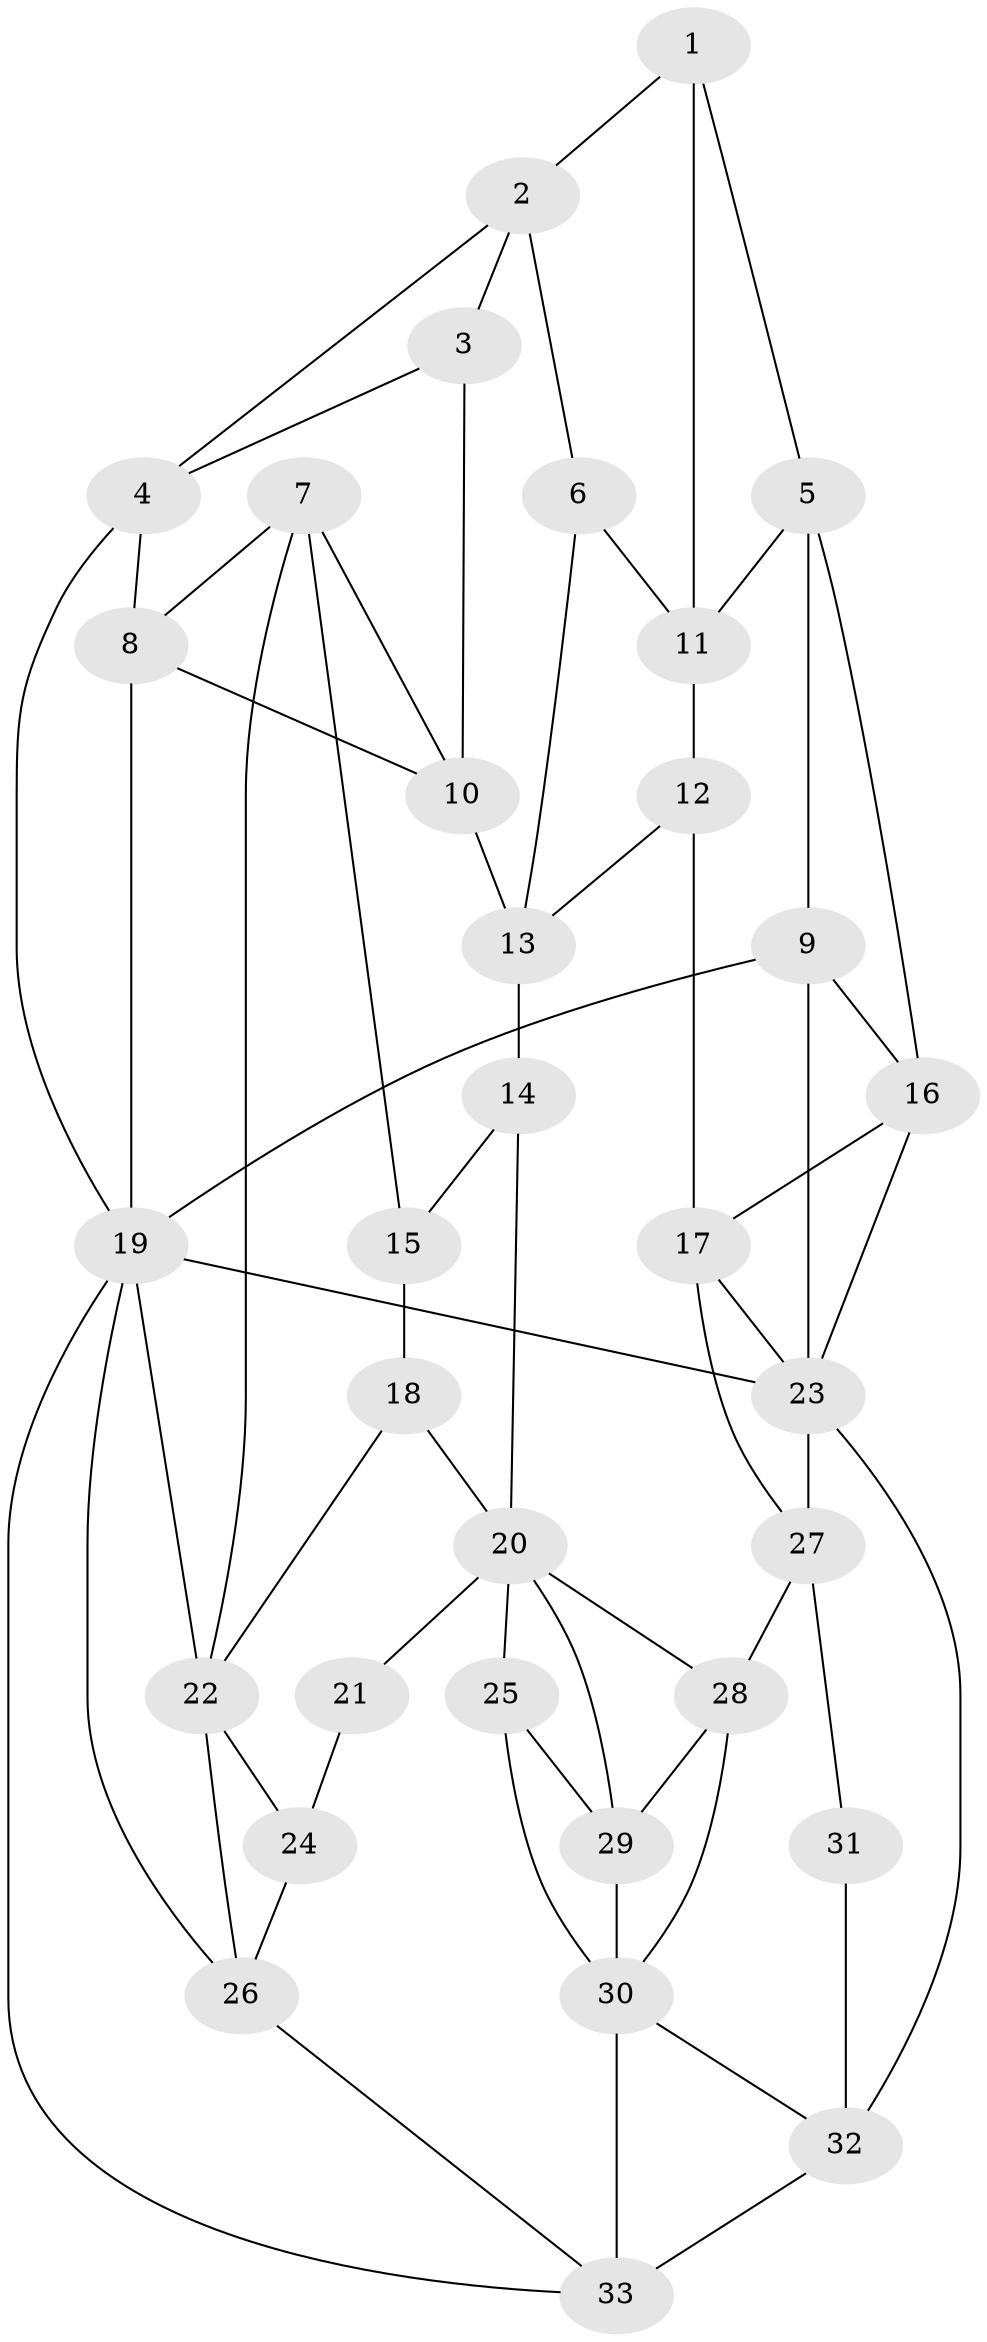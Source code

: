 // original degree distribution, {3: 0.01834862385321101, 4: 0.26605504587155965, 5: 0.47706422018348627, 6: 0.23853211009174313}
// Generated by graph-tools (version 1.1) at 2025/38/03/04/25 23:38:35]
// undirected, 33 vertices, 64 edges
graph export_dot {
  node [color=gray90,style=filled];
  1;
  2;
  3;
  4;
  5;
  6;
  7;
  8;
  9;
  10;
  11;
  12;
  13;
  14;
  15;
  16;
  17;
  18;
  19;
  20;
  21;
  22;
  23;
  24;
  25;
  26;
  27;
  28;
  29;
  30;
  31;
  32;
  33;
  1 -- 2 [weight=1.0];
  1 -- 5 [weight=1.0];
  1 -- 11 [weight=1.0];
  2 -- 3 [weight=1.0];
  2 -- 4 [weight=1.0];
  2 -- 6 [weight=1.0];
  3 -- 4 [weight=1.0];
  3 -- 10 [weight=1.0];
  4 -- 8 [weight=1.0];
  4 -- 19 [weight=1.0];
  5 -- 9 [weight=2.0];
  5 -- 11 [weight=1.0];
  5 -- 16 [weight=1.0];
  6 -- 11 [weight=1.0];
  6 -- 13 [weight=1.0];
  7 -- 8 [weight=1.0];
  7 -- 10 [weight=1.0];
  7 -- 15 [weight=1.0];
  7 -- 22 [weight=1.0];
  8 -- 10 [weight=1.0];
  8 -- 19 [weight=1.0];
  9 -- 16 [weight=1.0];
  9 -- 19 [weight=1.0];
  9 -- 23 [weight=1.0];
  10 -- 13 [weight=1.0];
  11 -- 12 [weight=1.0];
  12 -- 13 [weight=1.0];
  12 -- 17 [weight=1.0];
  13 -- 14 [weight=2.0];
  14 -- 15 [weight=2.0];
  14 -- 20 [weight=1.0];
  15 -- 18 [weight=2.0];
  16 -- 17 [weight=2.0];
  16 -- 23 [weight=1.0];
  17 -- 23 [weight=1.0];
  17 -- 27 [weight=1.0];
  18 -- 20 [weight=1.0];
  18 -- 22 [weight=1.0];
  19 -- 22 [weight=1.0];
  19 -- 23 [weight=1.0];
  19 -- 26 [weight=1.0];
  19 -- 33 [weight=1.0];
  20 -- 21 [weight=1.0];
  20 -- 25 [weight=1.0];
  20 -- 28 [weight=1.0];
  20 -- 29 [weight=1.0];
  21 -- 24 [weight=2.0];
  22 -- 24 [weight=3.0];
  22 -- 26 [weight=1.0];
  23 -- 27 [weight=2.0];
  23 -- 32 [weight=1.0];
  24 -- 26 [weight=1.0];
  25 -- 29 [weight=1.0];
  25 -- 30 [weight=1.0];
  26 -- 33 [weight=1.0];
  27 -- 28 [weight=1.0];
  27 -- 31 [weight=2.0];
  28 -- 29 [weight=3.0];
  28 -- 30 [weight=1.0];
  29 -- 30 [weight=1.0];
  30 -- 32 [weight=1.0];
  30 -- 33 [weight=2.0];
  31 -- 32 [weight=2.0];
  32 -- 33 [weight=1.0];
}
